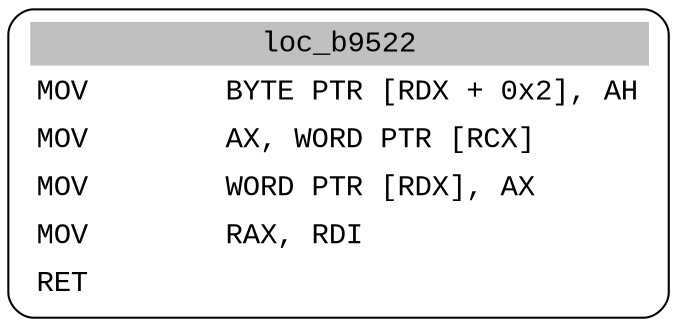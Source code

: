 digraph asm_graph {
1941 [
shape="Mrecord" fontname="Courier New"label =<<table border="0" cellborder="0" cellpadding="3"><tr><td align="center" colspan="2" bgcolor="grey">loc_b9522</td></tr><tr><td align="left">MOV        BYTE PTR [RDX + 0x2], AH</td></tr><tr><td align="left">MOV        AX, WORD PTR [RCX]</td></tr><tr><td align="left">MOV        WORD PTR [RDX], AX</td></tr><tr><td align="left">MOV        RAX, RDI</td></tr><tr><td align="left">RET        </td></tr></table>> ];
}